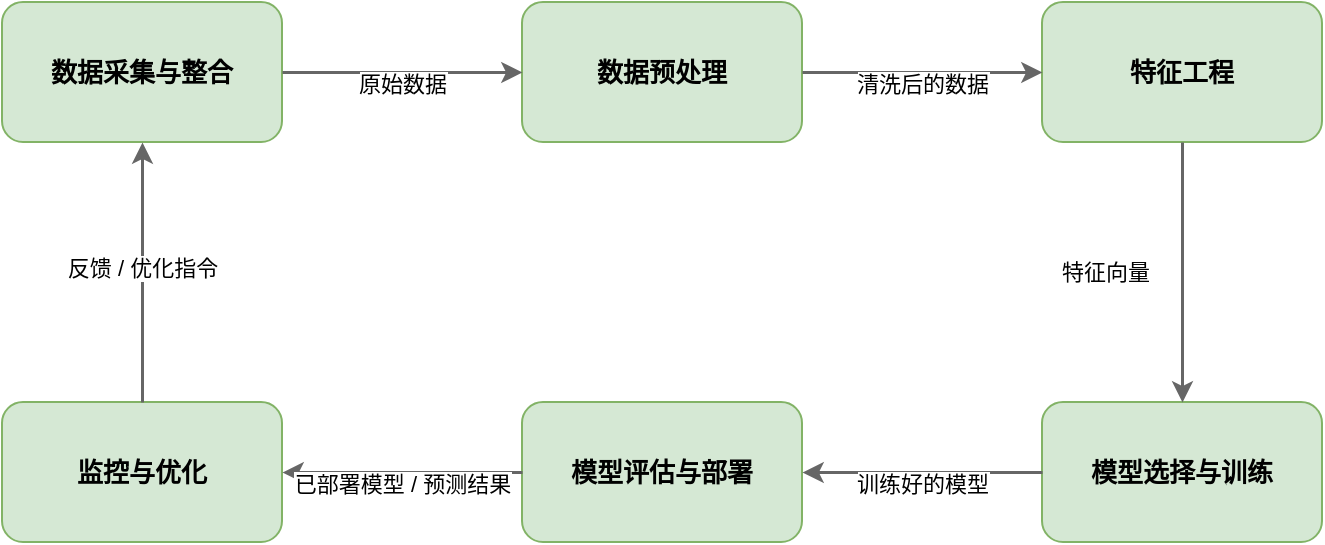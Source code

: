 <mxfile version="26.1.3">
  <diagram name="机器学习流程" id="mR5CZb8NZR7Opi7pL1JN">
    <mxGraphModel dx="1363" dy="803" grid="1" gridSize="10" guides="1" tooltips="1" connect="1" arrows="1" fold="1" page="1" pageScale="1" pageWidth="827" pageHeight="1169" math="0" shadow="0">
      <root>
        <mxCell id="0" />
        <mxCell id="1" parent="0" />
        <mxCell id="01e7L2XecgdJmItVDrz7-37" value="数据采集与整合" style="rounded=1;whiteSpace=wrap;html=1;fillColor=#d5e8d4;strokeColor=#82b366;fontStyle=1;fontSize=13;" vertex="1" parent="1">
          <mxGeometry x="80" y="100" width="140" height="70" as="geometry" />
        </mxCell>
        <mxCell id="01e7L2XecgdJmItVDrz7-38" value="数据预处理" style="rounded=1;whiteSpace=wrap;html=1;fillColor=#d5e8d4;strokeColor=#82b366;fontStyle=1;fontSize=13;" vertex="1" parent="1">
          <mxGeometry x="340" y="100" width="140" height="70" as="geometry" />
        </mxCell>
        <mxCell id="01e7L2XecgdJmItVDrz7-39" value="特征工程" style="rounded=1;whiteSpace=wrap;html=1;fillColor=#d5e8d4;strokeColor=#82b366;fontStyle=1;fontSize=13;" vertex="1" parent="1">
          <mxGeometry x="600" y="100" width="140" height="70" as="geometry" />
        </mxCell>
        <mxCell id="01e7L2XecgdJmItVDrz7-40" value="模型选择与训练" style="rounded=1;whiteSpace=wrap;html=1;fillColor=#d5e8d4;strokeColor=#82b366;fontStyle=1;fontSize=13;" vertex="1" parent="1">
          <mxGeometry x="600" y="300" width="140" height="70" as="geometry" />
        </mxCell>
        <mxCell id="01e7L2XecgdJmItVDrz7-41" value="模型评估与部署" style="rounded=1;whiteSpace=wrap;html=1;fillColor=#d5e8d4;strokeColor=#82b366;fontStyle=1;fontSize=13;" vertex="1" parent="1">
          <mxGeometry x="340" y="300" width="140" height="70" as="geometry" />
        </mxCell>
        <mxCell id="01e7L2XecgdJmItVDrz7-42" value="监控与优化" style="rounded=1;whiteSpace=wrap;html=1;fillColor=#d5e8d4;strokeColor=#82b366;fontStyle=1;fontSize=13;" vertex="1" parent="1">
          <mxGeometry x="80" y="300" width="140" height="70" as="geometry" />
        </mxCell>
        <mxCell id="01e7L2XecgdJmItVDrz7-43" value="原始数据" style="edgeStyle=orthogonalEdgeStyle;rounded=0;orthogonalLoop=1;jettySize=auto;html=1;exitX=1;exitY=0.5;exitDx=0;exitDy=0;entryX=0;entryY=0.5;entryDx=0;entryDy=0;endArrow=classic;endFill=1;strokeColor=#666666;strokeWidth=1.5;fontSize=11;verticalAlign=bottom;" edge="1" parent="1" source="01e7L2XecgdJmItVDrz7-37" target="01e7L2XecgdJmItVDrz7-38">
          <mxGeometry relative="1" as="geometry">
            <mxPoint y="15" as="offset" />
          </mxGeometry>
        </mxCell>
        <mxCell id="01e7L2XecgdJmItVDrz7-44" value="清洗后的数据" style="edgeStyle=orthogonalEdgeStyle;rounded=0;orthogonalLoop=1;jettySize=auto;html=1;exitX=1;exitY=0.5;exitDx=0;exitDy=0;entryX=0;entryY=0.5;entryDx=0;entryDy=0;endArrow=classic;endFill=1;strokeColor=#666666;strokeWidth=1.5;fontSize=11;verticalAlign=bottom;" edge="1" parent="1" source="01e7L2XecgdJmItVDrz7-38" target="01e7L2XecgdJmItVDrz7-39">
          <mxGeometry relative="1" as="geometry">
            <mxPoint y="15" as="offset" />
          </mxGeometry>
        </mxCell>
        <mxCell id="01e7L2XecgdJmItVDrz7-45" value="特征向量" style="edgeStyle=orthogonalEdgeStyle;rounded=0;orthogonalLoop=1;jettySize=auto;html=1;exitX=0.5;exitY=1;exitDx=0;exitDy=0;entryX=0.5;entryY=0;entryDx=0;entryDy=0;endArrow=classic;endFill=1;strokeColor=#666666;strokeWidth=1.5;fontSize=11;verticalAlign=middle;align=right;" edge="1" parent="1" source="01e7L2XecgdJmItVDrz7-39" target="01e7L2XecgdJmItVDrz7-40">
          <mxGeometry relative="1" as="geometry">
            <mxPoint x="-15" as="offset" />
          </mxGeometry>
        </mxCell>
        <mxCell id="01e7L2XecgdJmItVDrz7-46" value="训练好的模型" style="edgeStyle=orthogonalEdgeStyle;rounded=0;orthogonalLoop=1;jettySize=auto;html=1;exitX=0;exitY=0.5;exitDx=0;exitDy=0;entryX=1;entryY=0.5;entryDx=0;entryDy=0;endArrow=classic;endFill=1;strokeColor=#666666;strokeWidth=1.5;fontSize=11;verticalAlign=bottom;" edge="1" parent="1" source="01e7L2XecgdJmItVDrz7-40" target="01e7L2XecgdJmItVDrz7-41">
          <mxGeometry relative="1" as="geometry">
            <mxPoint y="15" as="offset" />
          </mxGeometry>
        </mxCell>
        <mxCell id="01e7L2XecgdJmItVDrz7-47" value="已部署模型 / 预测结果" style="edgeStyle=orthogonalEdgeStyle;rounded=0;orthogonalLoop=1;jettySize=auto;html=1;exitX=0;exitY=0.5;exitDx=0;exitDy=0;entryX=1;entryY=0.5;entryDx=0;entryDy=0;endArrow=classic;endFill=1;strokeColor=#666666;strokeWidth=1.5;fontSize=11;verticalAlign=bottom;" edge="1" parent="1" source="01e7L2XecgdJmItVDrz7-41" target="01e7L2XecgdJmItVDrz7-42">
          <mxGeometry relative="1" as="geometry">
            <mxPoint y="15" as="offset" />
          </mxGeometry>
        </mxCell>
        <mxCell id="01e7L2XecgdJmItVDrz7-48" value="反馈 / 优化指令" style="edgeStyle=orthogonalEdgeStyle;rounded=0;orthogonalLoop=1;jettySize=auto;html=1;exitX=0.5;exitY=0;exitDx=0;exitDy=0;endArrow=classic;endFill=1;strokeColor=#666666;strokeWidth=1.5;fontSize=11;verticalAlign=top;entryX=0.5;entryY=1;entryDx=0;entryDy=0;" edge="1" parent="1" source="01e7L2XecgdJmItVDrz7-42" target="01e7L2XecgdJmItVDrz7-37">
          <mxGeometry relative="1" as="geometry">
            <Array as="points">
              <mxPoint x="150" y="170" />
              <mxPoint x="150" y="170" />
            </Array>
            <mxPoint y="-15" as="offset" />
            <mxPoint y="420" as="sourcePoint" />
            <mxPoint x="-160" y="370" as="targetPoint" />
          </mxGeometry>
        </mxCell>
      </root>
    </mxGraphModel>
  </diagram>
</mxfile>

